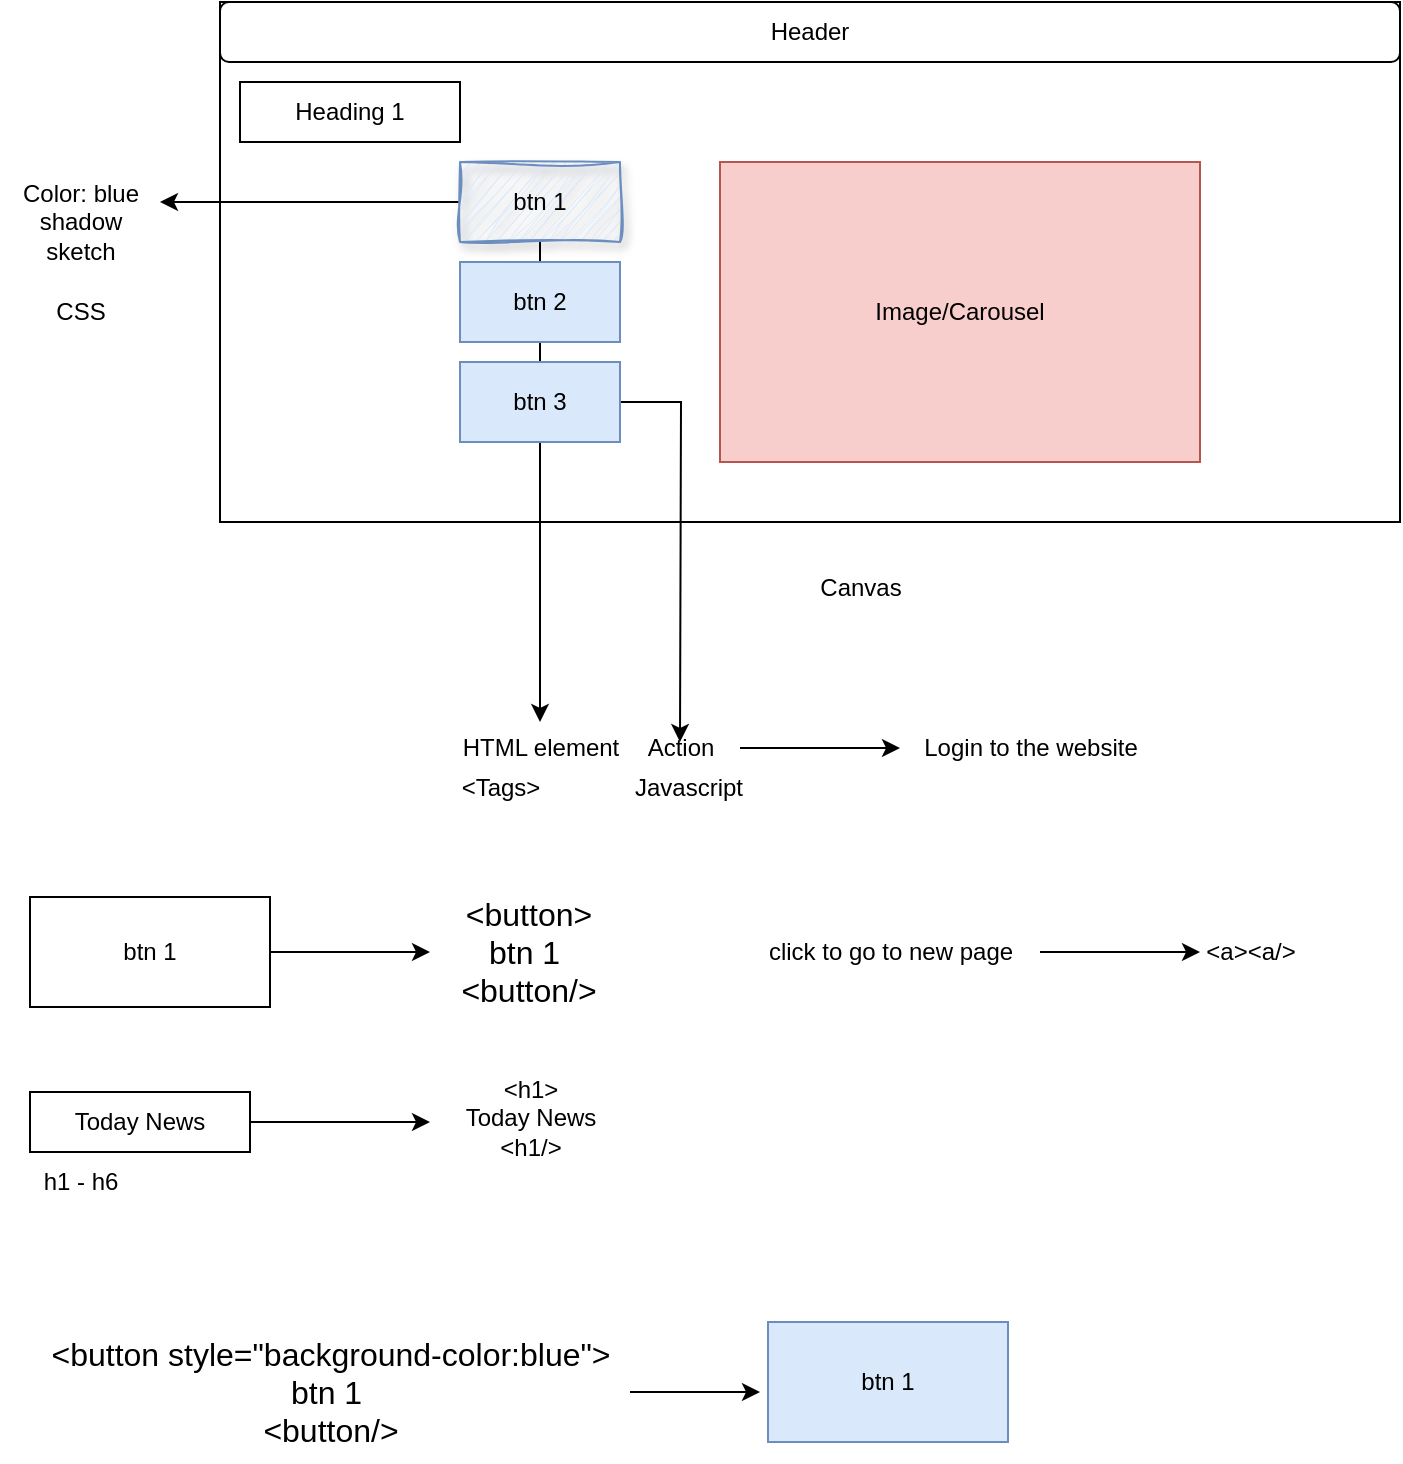 <mxfile version="24.2.5" type="device">
  <diagram name="Page-1" id="YlHIjLu6E6uXpz3QLX6P">
    <mxGraphModel dx="877" dy="483" grid="1" gridSize="10" guides="1" tooltips="1" connect="1" arrows="1" fold="1" page="1" pageScale="1" pageWidth="827" pageHeight="1169" math="0" shadow="0">
      <root>
        <mxCell id="0" />
        <mxCell id="1" parent="0" />
        <mxCell id="7MSHR_8tJiY_tOUAFK4v-1" value="" style="rounded=0;whiteSpace=wrap;html=1;" vertex="1" parent="1">
          <mxGeometry x="140" y="40" width="590" height="260" as="geometry" />
        </mxCell>
        <mxCell id="7MSHR_8tJiY_tOUAFK4v-2" value="Canvas" style="text;html=1;align=center;verticalAlign=middle;resizable=0;points=[];autosize=1;strokeColor=none;fillColor=none;" vertex="1" parent="1">
          <mxGeometry x="430" y="318" width="60" height="30" as="geometry" />
        </mxCell>
        <mxCell id="7MSHR_8tJiY_tOUAFK4v-10" style="edgeStyle=orthogonalEdgeStyle;rounded=0;orthogonalLoop=1;jettySize=auto;html=1;" edge="1" parent="1" source="7MSHR_8tJiY_tOUAFK4v-3">
          <mxGeometry relative="1" as="geometry">
            <mxPoint x="300" y="400" as="targetPoint" />
          </mxGeometry>
        </mxCell>
        <mxCell id="7MSHR_8tJiY_tOUAFK4v-13" style="edgeStyle=orthogonalEdgeStyle;rounded=0;orthogonalLoop=1;jettySize=auto;html=1;" edge="1" parent="1" source="7MSHR_8tJiY_tOUAFK4v-3">
          <mxGeometry relative="1" as="geometry">
            <mxPoint x="110" y="140" as="targetPoint" />
          </mxGeometry>
        </mxCell>
        <mxCell id="7MSHR_8tJiY_tOUAFK4v-3" value="btn 1" style="rounded=0;whiteSpace=wrap;html=1;fillColor=#dae8fc;strokeColor=#6c8ebf;sketch=1;curveFitting=1;jiggle=2;shadow=1;" vertex="1" parent="1">
          <mxGeometry x="260" y="120" width="80" height="40" as="geometry" />
        </mxCell>
        <mxCell id="7MSHR_8tJiY_tOUAFK4v-4" value="Image/Carousel" style="rounded=0;whiteSpace=wrap;html=1;fillColor=#f8cecc;strokeColor=#b85450;" vertex="1" parent="1">
          <mxGeometry x="390" y="120" width="240" height="150" as="geometry" />
        </mxCell>
        <mxCell id="7MSHR_8tJiY_tOUAFK4v-5" value="btn 2" style="rounded=0;whiteSpace=wrap;html=1;fillColor=#dae8fc;strokeColor=#6c8ebf;" vertex="1" parent="1">
          <mxGeometry x="260" y="170" width="80" height="40" as="geometry" />
        </mxCell>
        <mxCell id="7MSHR_8tJiY_tOUAFK4v-16" style="edgeStyle=orthogonalEdgeStyle;rounded=0;orthogonalLoop=1;jettySize=auto;html=1;" edge="1" parent="1" source="7MSHR_8tJiY_tOUAFK4v-6">
          <mxGeometry relative="1" as="geometry">
            <mxPoint x="370" y="410" as="targetPoint" />
          </mxGeometry>
        </mxCell>
        <mxCell id="7MSHR_8tJiY_tOUAFK4v-6" value="btn 3" style="rounded=0;whiteSpace=wrap;html=1;fillColor=#dae8fc;strokeColor=#6c8ebf;" vertex="1" parent="1">
          <mxGeometry x="260" y="220" width="80" height="40" as="geometry" />
        </mxCell>
        <mxCell id="7MSHR_8tJiY_tOUAFK4v-7" value="Header" style="rounded=1;whiteSpace=wrap;html=1;" vertex="1" parent="1">
          <mxGeometry x="140" y="40" width="590" height="30" as="geometry" />
        </mxCell>
        <mxCell id="7MSHR_8tJiY_tOUAFK4v-11" value="HTML element" style="text;html=1;align=center;verticalAlign=middle;resizable=0;points=[];autosize=1;strokeColor=none;fillColor=none;" vertex="1" parent="1">
          <mxGeometry x="250" y="398" width="100" height="30" as="geometry" />
        </mxCell>
        <mxCell id="7MSHR_8tJiY_tOUAFK4v-14" value="Color: blue&lt;div&gt;shadow&lt;/div&gt;&lt;div&gt;sketch&lt;/div&gt;" style="text;html=1;align=center;verticalAlign=middle;resizable=0;points=[];autosize=1;strokeColor=none;fillColor=none;" vertex="1" parent="1">
          <mxGeometry x="30" y="120" width="80" height="60" as="geometry" />
        </mxCell>
        <mxCell id="7MSHR_8tJiY_tOUAFK4v-15" value="CSS" style="text;html=1;align=center;verticalAlign=middle;resizable=0;points=[];autosize=1;strokeColor=none;fillColor=none;" vertex="1" parent="1">
          <mxGeometry x="45" y="180" width="50" height="30" as="geometry" />
        </mxCell>
        <mxCell id="7MSHR_8tJiY_tOUAFK4v-18" style="edgeStyle=orthogonalEdgeStyle;rounded=0;orthogonalLoop=1;jettySize=auto;html=1;" edge="1" parent="1" source="7MSHR_8tJiY_tOUAFK4v-17">
          <mxGeometry relative="1" as="geometry">
            <mxPoint x="480" y="413" as="targetPoint" />
          </mxGeometry>
        </mxCell>
        <mxCell id="7MSHR_8tJiY_tOUAFK4v-17" value="Action" style="text;html=1;align=center;verticalAlign=middle;resizable=0;points=[];autosize=1;strokeColor=none;fillColor=none;rotation=0;" vertex="1" parent="1">
          <mxGeometry x="340" y="398" width="60" height="30" as="geometry" />
        </mxCell>
        <mxCell id="7MSHR_8tJiY_tOUAFK4v-19" value="Login to the website" style="text;html=1;align=center;verticalAlign=middle;resizable=0;points=[];autosize=1;strokeColor=none;fillColor=none;" vertex="1" parent="1">
          <mxGeometry x="480" y="398" width="130" height="30" as="geometry" />
        </mxCell>
        <mxCell id="7MSHR_8tJiY_tOUAFK4v-20" value="Javascript" style="text;html=1;align=center;verticalAlign=middle;resizable=0;points=[];autosize=1;strokeColor=none;fillColor=none;" vertex="1" parent="1">
          <mxGeometry x="334" y="418" width="80" height="30" as="geometry" />
        </mxCell>
        <mxCell id="7MSHR_8tJiY_tOUAFK4v-21" value="&amp;lt;Tags&amp;gt;" style="text;html=1;align=center;verticalAlign=middle;resizable=0;points=[];autosize=1;strokeColor=none;fillColor=none;" vertex="1" parent="1">
          <mxGeometry x="250" y="418" width="60" height="30" as="geometry" />
        </mxCell>
        <mxCell id="7MSHR_8tJiY_tOUAFK4v-23" style="edgeStyle=orthogonalEdgeStyle;rounded=0;orthogonalLoop=1;jettySize=auto;html=1;" edge="1" parent="1" source="7MSHR_8tJiY_tOUAFK4v-22">
          <mxGeometry relative="1" as="geometry">
            <mxPoint x="245" y="515" as="targetPoint" />
          </mxGeometry>
        </mxCell>
        <mxCell id="7MSHR_8tJiY_tOUAFK4v-22" value="btn 1" style="rounded=0;whiteSpace=wrap;html=1;" vertex="1" parent="1">
          <mxGeometry x="45" y="487.5" width="120" height="55" as="geometry" />
        </mxCell>
        <mxCell id="7MSHR_8tJiY_tOUAFK4v-24" value="&amp;lt;button&amp;gt;&lt;div style=&quot;font-size: 16px;&quot;&gt;btn 1&amp;nbsp;&lt;div style=&quot;font-size: 16px;&quot;&gt;&amp;lt;button/&amp;gt;&lt;/div&gt;&lt;/div&gt;" style="text;html=1;align=center;verticalAlign=middle;resizable=0;points=[];autosize=1;strokeColor=none;fillColor=none;fontSize=16;" vertex="1" parent="1">
          <mxGeometry x="249" y="480" width="90" height="70" as="geometry" />
        </mxCell>
        <mxCell id="7MSHR_8tJiY_tOUAFK4v-26" value="Heading 1" style="rounded=0;whiteSpace=wrap;html=1;" vertex="1" parent="1">
          <mxGeometry x="150" y="80" width="110" height="30" as="geometry" />
        </mxCell>
        <mxCell id="7MSHR_8tJiY_tOUAFK4v-28" style="edgeStyle=orthogonalEdgeStyle;rounded=0;orthogonalLoop=1;jettySize=auto;html=1;" edge="1" parent="1" source="7MSHR_8tJiY_tOUAFK4v-27">
          <mxGeometry relative="1" as="geometry">
            <mxPoint x="245" y="600" as="targetPoint" />
          </mxGeometry>
        </mxCell>
        <mxCell id="7MSHR_8tJiY_tOUAFK4v-27" value="Today News" style="rounded=0;whiteSpace=wrap;html=1;" vertex="1" parent="1">
          <mxGeometry x="45" y="585" width="110" height="30" as="geometry" />
        </mxCell>
        <mxCell id="7MSHR_8tJiY_tOUAFK4v-29" value="&amp;lt;h1&amp;gt;&lt;div&gt;Today News&lt;br&gt;&lt;div&gt;&amp;lt;h1/&amp;gt;&lt;/div&gt;&lt;/div&gt;" style="text;html=1;align=center;verticalAlign=middle;resizable=0;points=[];autosize=1;strokeColor=none;fillColor=none;" vertex="1" parent="1">
          <mxGeometry x="250" y="568" width="90" height="60" as="geometry" />
        </mxCell>
        <mxCell id="7MSHR_8tJiY_tOUAFK4v-30" value="h1 - h6" style="text;html=1;align=center;verticalAlign=middle;resizable=0;points=[];autosize=1;strokeColor=none;fillColor=none;" vertex="1" parent="1">
          <mxGeometry x="40" y="615" width="60" height="30" as="geometry" />
        </mxCell>
        <mxCell id="7MSHR_8tJiY_tOUAFK4v-32" style="edgeStyle=orthogonalEdgeStyle;rounded=0;orthogonalLoop=1;jettySize=auto;html=1;" edge="1" parent="1" source="7MSHR_8tJiY_tOUAFK4v-31">
          <mxGeometry relative="1" as="geometry">
            <mxPoint x="630" y="515" as="targetPoint" />
          </mxGeometry>
        </mxCell>
        <mxCell id="7MSHR_8tJiY_tOUAFK4v-31" value="click to go to new page" style="text;html=1;align=center;verticalAlign=middle;resizable=0;points=[];autosize=1;strokeColor=none;fillColor=none;" vertex="1" parent="1">
          <mxGeometry x="400" y="500" width="150" height="30" as="geometry" />
        </mxCell>
        <mxCell id="7MSHR_8tJiY_tOUAFK4v-33" value="&amp;lt;a&amp;gt;&amp;lt;a/&amp;gt;" style="text;html=1;align=center;verticalAlign=middle;resizable=0;points=[];autosize=1;strokeColor=none;fillColor=none;" vertex="1" parent="1">
          <mxGeometry x="620" y="500" width="70" height="30" as="geometry" />
        </mxCell>
        <mxCell id="7MSHR_8tJiY_tOUAFK4v-35" style="edgeStyle=orthogonalEdgeStyle;rounded=0;orthogonalLoop=1;jettySize=auto;html=1;" edge="1" parent="1" source="7MSHR_8tJiY_tOUAFK4v-34">
          <mxGeometry relative="1" as="geometry">
            <mxPoint x="410" y="735" as="targetPoint" />
          </mxGeometry>
        </mxCell>
        <mxCell id="7MSHR_8tJiY_tOUAFK4v-34" value="&amp;lt;button style=&quot;background-color:blue&quot;&amp;gt;&lt;div style=&quot;font-size: 16px;&quot;&gt;btn 1&amp;nbsp;&lt;div style=&quot;font-size: 16px;&quot;&gt;&amp;lt;button/&amp;gt;&lt;/div&gt;&lt;/div&gt;" style="text;html=1;align=center;verticalAlign=middle;resizable=0;points=[];autosize=1;strokeColor=none;fillColor=none;fontSize=16;" vertex="1" parent="1">
          <mxGeometry x="45" y="700" width="300" height="70" as="geometry" />
        </mxCell>
        <mxCell id="7MSHR_8tJiY_tOUAFK4v-36" value="btn 1" style="rounded=0;whiteSpace=wrap;html=1;fillColor=#dae8fc;strokeColor=#6c8ebf;" vertex="1" parent="1">
          <mxGeometry x="414" y="700" width="120" height="60" as="geometry" />
        </mxCell>
      </root>
    </mxGraphModel>
  </diagram>
</mxfile>
